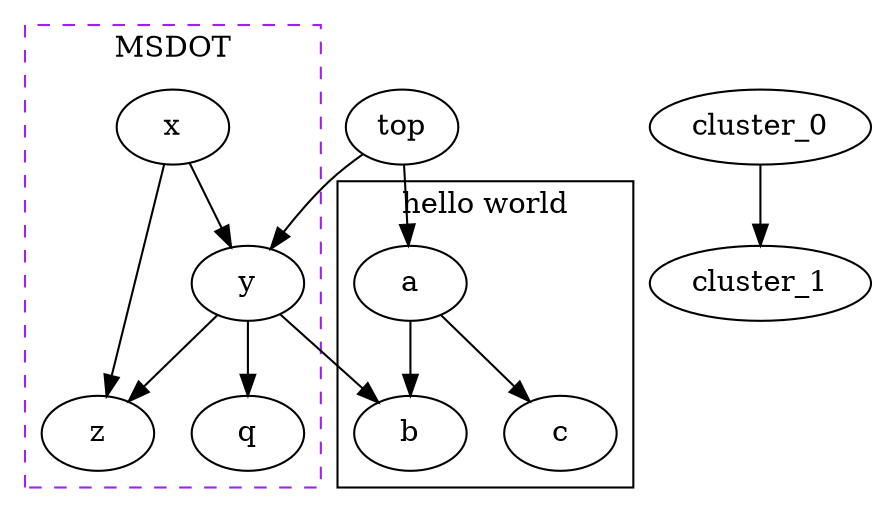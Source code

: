 digraph G {
	subgraph cluster_0 {
		label = "hello world";
		a -> b;
		a -> c;
		color = hot_pink;
	}

	subgraph cluster_1 {
		label = "MSDOT";
		style= "dashed";
		color=purple;
		x -> y;
		x -> z;
		y -> z;
		y -> q;
	}
	cluster_0 -> cluster_1
	top -> a;
	top -> y;
	y -> b;
}

